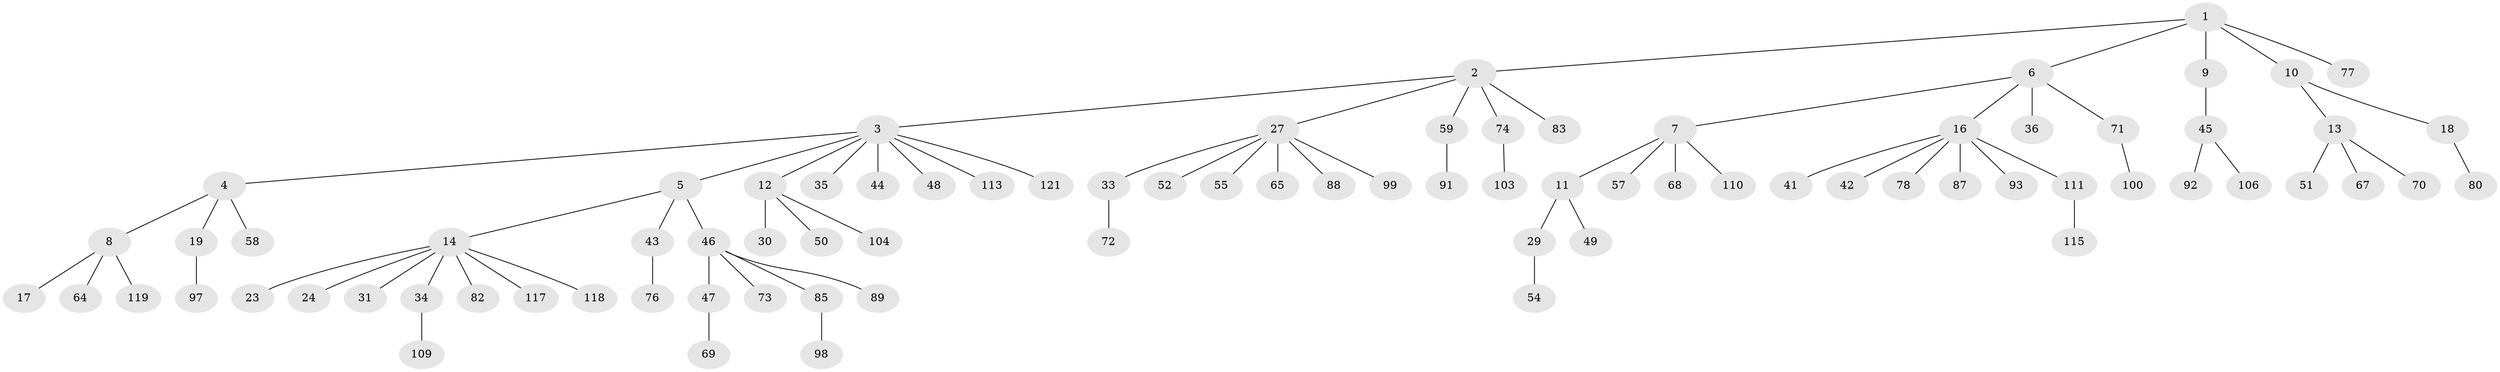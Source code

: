 // Generated by graph-tools (version 1.1) at 2025/24/03/03/25 07:24:06]
// undirected, 84 vertices, 83 edges
graph export_dot {
graph [start="1"]
  node [color=gray90,style=filled];
  1;
  2 [super="+32"];
  3 [super="+37"];
  4 [super="+39"];
  5 [super="+15"];
  6 [super="+20"];
  7 [super="+21"];
  8 [super="+75"];
  9 [super="+86"];
  10 [super="+94"];
  11 [super="+123"];
  12 [super="+22"];
  13 [super="+56"];
  14 [super="+26"];
  16 [super="+40"];
  17;
  18;
  19 [super="+28"];
  23;
  24 [super="+25"];
  27 [super="+102"];
  29 [super="+63"];
  30;
  31;
  33 [super="+62"];
  34 [super="+38"];
  35 [super="+60"];
  36;
  41;
  42;
  43 [super="+53"];
  44 [super="+84"];
  45 [super="+66"];
  46 [super="+61"];
  47;
  48;
  49;
  50;
  51;
  52;
  54;
  55;
  57;
  58 [super="+96"];
  59 [super="+79"];
  64 [super="+116"];
  65;
  67 [super="+112"];
  68;
  69 [super="+95"];
  70;
  71;
  72 [super="+81"];
  73;
  74;
  76;
  77 [super="+107"];
  78 [super="+90"];
  80;
  82;
  83;
  85 [super="+120"];
  87 [super="+105"];
  88;
  89;
  91;
  92;
  93 [super="+101"];
  97;
  98;
  99;
  100 [super="+122"];
  103 [super="+108"];
  104;
  106;
  109;
  110;
  111 [super="+114"];
  113;
  115;
  117;
  118;
  119;
  121;
  1 -- 2;
  1 -- 6;
  1 -- 9;
  1 -- 10;
  1 -- 77;
  2 -- 3;
  2 -- 27;
  2 -- 74;
  2 -- 59;
  2 -- 83;
  3 -- 4;
  3 -- 5;
  3 -- 12;
  3 -- 35;
  3 -- 44;
  3 -- 48;
  3 -- 113;
  3 -- 121;
  4 -- 8;
  4 -- 19;
  4 -- 58;
  5 -- 14;
  5 -- 43;
  5 -- 46;
  6 -- 7;
  6 -- 16;
  6 -- 71;
  6 -- 36;
  7 -- 11;
  7 -- 110;
  7 -- 57;
  7 -- 68;
  8 -- 17;
  8 -- 64;
  8 -- 119;
  9 -- 45;
  10 -- 13;
  10 -- 18;
  11 -- 29;
  11 -- 49;
  12 -- 104;
  12 -- 50;
  12 -- 30;
  13 -- 51;
  13 -- 67;
  13 -- 70;
  14 -- 23;
  14 -- 24;
  14 -- 34;
  14 -- 82;
  14 -- 117;
  14 -- 118;
  14 -- 31;
  16 -- 42;
  16 -- 78;
  16 -- 111;
  16 -- 41;
  16 -- 93;
  16 -- 87;
  18 -- 80;
  19 -- 97;
  27 -- 33;
  27 -- 52;
  27 -- 55;
  27 -- 65;
  27 -- 88;
  27 -- 99;
  29 -- 54;
  33 -- 72;
  34 -- 109;
  43 -- 76;
  45 -- 92;
  45 -- 106;
  46 -- 47;
  46 -- 73;
  46 -- 85;
  46 -- 89;
  47 -- 69;
  59 -- 91;
  71 -- 100;
  74 -- 103;
  85 -- 98;
  111 -- 115;
}
